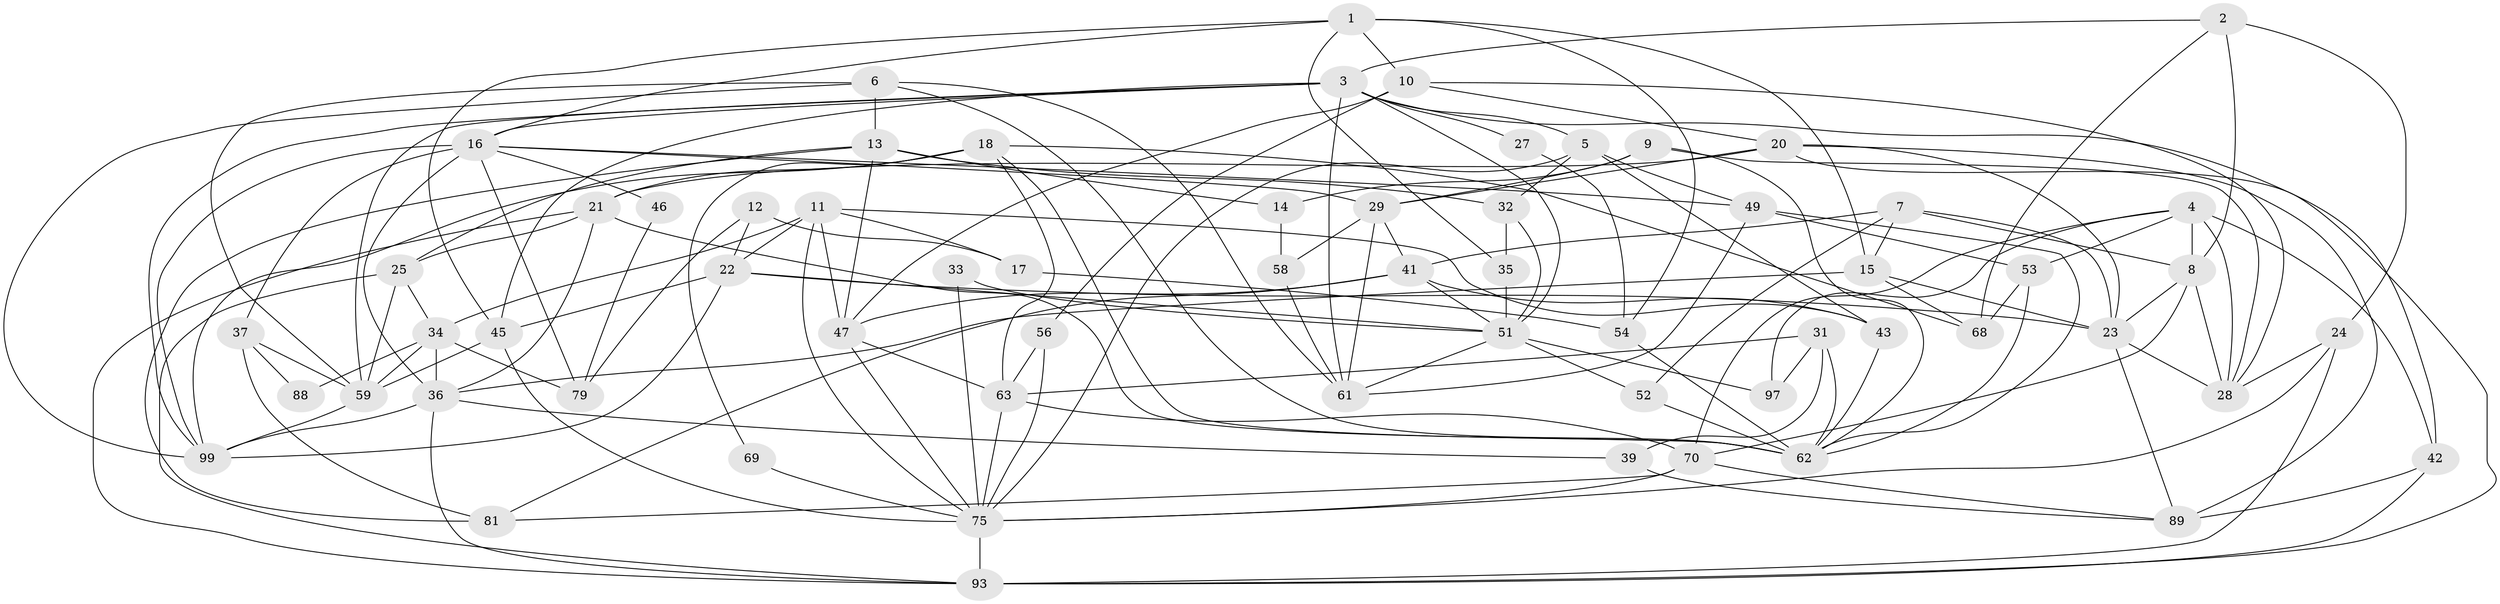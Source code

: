 // original degree distribution, {5: 0.1717171717171717, 2: 0.10101010101010101, 6: 0.0707070707070707, 4: 0.32323232323232326, 3: 0.2828282828282828, 7: 0.04040404040404041, 9: 0.010101010101010102}
// Generated by graph-tools (version 1.1) at 2025/11/02/27/25 16:11:24]
// undirected, 63 vertices, 160 edges
graph export_dot {
graph [start="1"]
  node [color=gray90,style=filled];
  1 [super="+83"];
  2 [super="+19"];
  3 [super="+91"];
  4 [super="+44"];
  5 [super="+85"];
  6;
  7 [super="+94"];
  8 [super="+84"];
  9;
  10 [super="+77"];
  11 [super="+50"];
  12 [super="+57"];
  13 [super="+95"];
  14;
  15 [super="+66"];
  16 [super="+96"];
  17;
  18 [super="+26"];
  20;
  21 [super="+30"];
  22 [super="+55"];
  23 [super="+65"];
  24;
  25 [super="+74"];
  27;
  28 [super="+73"];
  29 [super="+38"];
  31;
  32;
  33;
  34 [super="+40"];
  35 [super="+67"];
  36 [super="+71"];
  37;
  39;
  41 [super="+48"];
  42 [super="+76"];
  43;
  45;
  46;
  47 [super="+60"];
  49;
  51 [super="+87"];
  52;
  53;
  54;
  56;
  58 [super="+64"];
  59 [super="+72"];
  61 [super="+80"];
  62 [super="+82"];
  63 [super="+86"];
  68;
  69;
  70 [super="+78"];
  75 [super="+90"];
  79;
  81;
  88;
  89 [super="+92"];
  93 [super="+98"];
  97;
  99;
  1 -- 35;
  1 -- 15;
  1 -- 16;
  1 -- 54;
  1 -- 45;
  1 -- 10;
  2 -- 8;
  2 -- 24;
  2 -- 68;
  2 -- 3;
  3 -- 16;
  3 -- 27;
  3 -- 51;
  3 -- 42;
  3 -- 61;
  3 -- 99;
  3 -- 45;
  3 -- 59;
  3 -- 5;
  4 -- 53;
  4 -- 70;
  4 -- 97;
  4 -- 8;
  4 -- 42;
  4 -- 28;
  5 -- 32;
  5 -- 75;
  5 -- 49;
  5 -- 43;
  6 -- 62;
  6 -- 13;
  6 -- 59;
  6 -- 99;
  6 -- 61;
  7 -- 52;
  7 -- 8;
  7 -- 41;
  7 -- 23;
  7 -- 15;
  8 -- 23;
  8 -- 70;
  8 -- 28;
  9 -- 14;
  9 -- 28;
  9 -- 62;
  9 -- 29;
  10 -- 28;
  10 -- 56;
  10 -- 20;
  10 -- 47;
  11 -- 43;
  11 -- 75;
  11 -- 17;
  11 -- 34;
  11 -- 47;
  11 -- 22;
  12 -- 17;
  12 -- 79;
  12 -- 22;
  13 -- 14;
  13 -- 32;
  13 -- 81;
  13 -- 25;
  13 -- 47;
  14 -- 58;
  15 -- 23;
  15 -- 36;
  15 -- 68;
  16 -- 37;
  16 -- 49;
  16 -- 99;
  16 -- 36;
  16 -- 29;
  16 -- 46;
  16 -- 79;
  17 -- 54;
  18 -- 21;
  18 -- 68;
  18 -- 69;
  18 -- 63;
  18 -- 99;
  18 -- 62;
  20 -- 23;
  20 -- 29;
  20 -- 93;
  20 -- 21;
  20 -- 89;
  21 -- 25;
  21 -- 93;
  21 -- 62;
  21 -- 36;
  22 -- 99;
  22 -- 23;
  22 -- 51;
  22 -- 45;
  23 -- 28;
  23 -- 89;
  24 -- 93;
  24 -- 75;
  24 -- 28;
  25 -- 93;
  25 -- 34;
  25 -- 59;
  27 -- 54;
  29 -- 41;
  29 -- 61;
  29 -- 58;
  31 -- 97;
  31 -- 39;
  31 -- 63;
  31 -- 62;
  32 -- 51;
  32 -- 35;
  33 -- 51;
  33 -- 75;
  34 -- 79;
  34 -- 88;
  34 -- 59;
  34 -- 36;
  35 -- 51;
  36 -- 99;
  36 -- 39;
  36 -- 93;
  37 -- 81;
  37 -- 88;
  37 -- 59;
  39 -- 89;
  41 -- 43;
  41 -- 81;
  41 -- 51;
  41 -- 47;
  42 -- 93;
  42 -- 89;
  43 -- 62;
  45 -- 75;
  45 -- 59;
  46 -- 79;
  47 -- 63;
  47 -- 75;
  49 -- 62;
  49 -- 53;
  49 -- 61;
  51 -- 52;
  51 -- 97;
  51 -- 61;
  52 -- 62;
  53 -- 68;
  53 -- 62;
  54 -- 62;
  56 -- 75;
  56 -- 63;
  58 -- 61;
  59 -- 99;
  63 -- 70;
  63 -- 75;
  69 -- 75;
  70 -- 75;
  70 -- 89;
  70 -- 81;
  75 -- 93;
}
